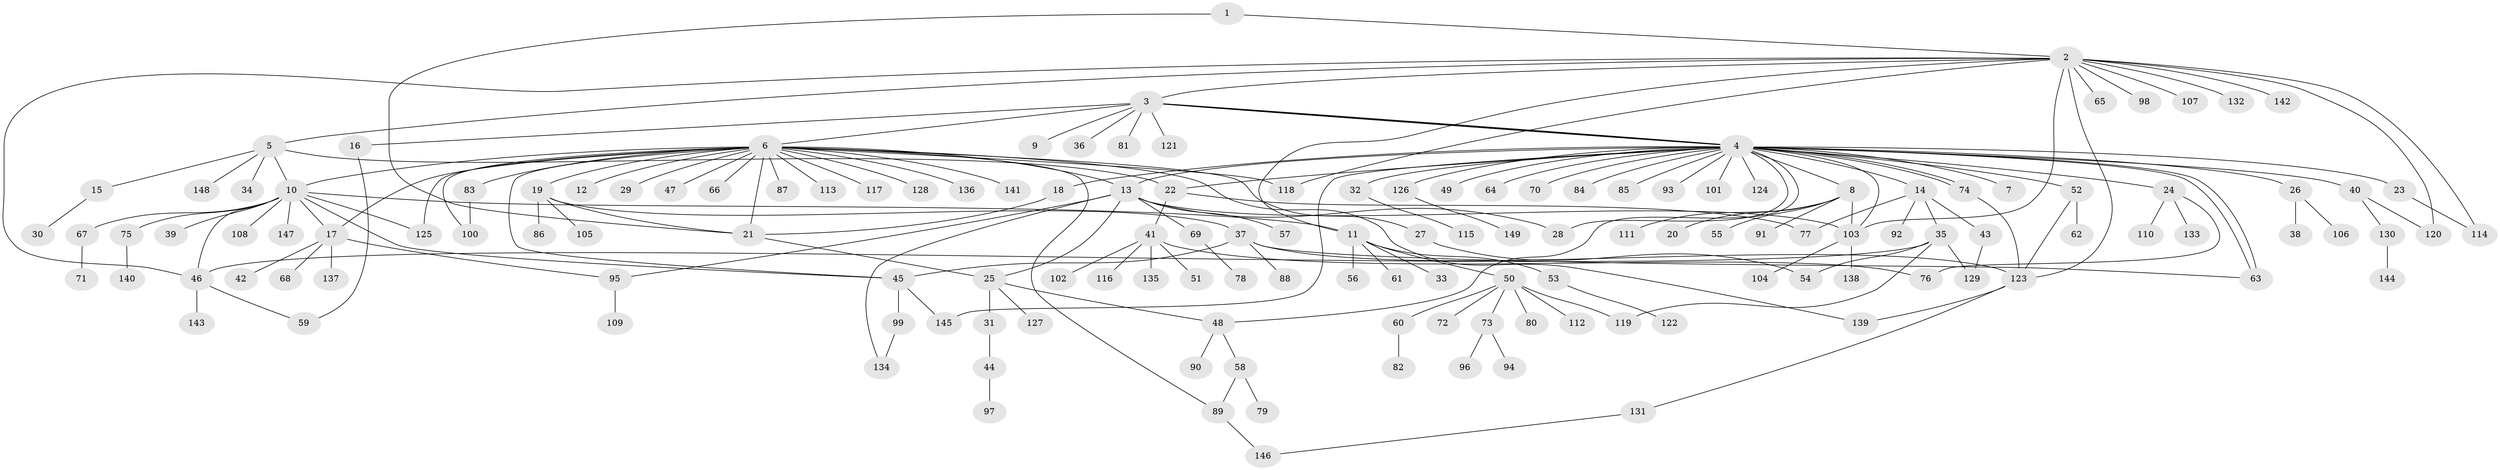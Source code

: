 // Generated by graph-tools (version 1.1) at 2025/47/03/09/25 04:47:26]
// undirected, 149 vertices, 191 edges
graph export_dot {
graph [start="1"]
  node [color=gray90,style=filled];
  1;
  2;
  3;
  4;
  5;
  6;
  7;
  8;
  9;
  10;
  11;
  12;
  13;
  14;
  15;
  16;
  17;
  18;
  19;
  20;
  21;
  22;
  23;
  24;
  25;
  26;
  27;
  28;
  29;
  30;
  31;
  32;
  33;
  34;
  35;
  36;
  37;
  38;
  39;
  40;
  41;
  42;
  43;
  44;
  45;
  46;
  47;
  48;
  49;
  50;
  51;
  52;
  53;
  54;
  55;
  56;
  57;
  58;
  59;
  60;
  61;
  62;
  63;
  64;
  65;
  66;
  67;
  68;
  69;
  70;
  71;
  72;
  73;
  74;
  75;
  76;
  77;
  78;
  79;
  80;
  81;
  82;
  83;
  84;
  85;
  86;
  87;
  88;
  89;
  90;
  91;
  92;
  93;
  94;
  95;
  96;
  97;
  98;
  99;
  100;
  101;
  102;
  103;
  104;
  105;
  106;
  107;
  108;
  109;
  110;
  111;
  112;
  113;
  114;
  115;
  116;
  117;
  118;
  119;
  120;
  121;
  122;
  123;
  124;
  125;
  126;
  127;
  128;
  129;
  130;
  131;
  132;
  133;
  134;
  135;
  136;
  137;
  138;
  139;
  140;
  141;
  142;
  143;
  144;
  145;
  146;
  147;
  148;
  149;
  1 -- 2;
  1 -- 21;
  2 -- 3;
  2 -- 5;
  2 -- 11;
  2 -- 46;
  2 -- 65;
  2 -- 98;
  2 -- 103;
  2 -- 107;
  2 -- 114;
  2 -- 118;
  2 -- 120;
  2 -- 123;
  2 -- 132;
  2 -- 142;
  3 -- 4;
  3 -- 4;
  3 -- 4;
  3 -- 6;
  3 -- 9;
  3 -- 16;
  3 -- 36;
  3 -- 81;
  3 -- 121;
  4 -- 7;
  4 -- 8;
  4 -- 13;
  4 -- 14;
  4 -- 18;
  4 -- 22;
  4 -- 23;
  4 -- 24;
  4 -- 26;
  4 -- 28;
  4 -- 32;
  4 -- 40;
  4 -- 48;
  4 -- 49;
  4 -- 52;
  4 -- 63;
  4 -- 63;
  4 -- 64;
  4 -- 70;
  4 -- 74;
  4 -- 74;
  4 -- 84;
  4 -- 85;
  4 -- 93;
  4 -- 101;
  4 -- 103;
  4 -- 124;
  4 -- 126;
  4 -- 145;
  5 -- 10;
  5 -- 15;
  5 -- 22;
  5 -- 34;
  5 -- 148;
  6 -- 10;
  6 -- 12;
  6 -- 13;
  6 -- 17;
  6 -- 19;
  6 -- 21;
  6 -- 27;
  6 -- 29;
  6 -- 45;
  6 -- 47;
  6 -- 66;
  6 -- 83;
  6 -- 87;
  6 -- 89;
  6 -- 100;
  6 -- 113;
  6 -- 117;
  6 -- 118;
  6 -- 125;
  6 -- 128;
  6 -- 136;
  6 -- 139;
  6 -- 141;
  8 -- 20;
  8 -- 55;
  8 -- 91;
  8 -- 103;
  8 -- 111;
  10 -- 11;
  10 -- 17;
  10 -- 39;
  10 -- 45;
  10 -- 46;
  10 -- 67;
  10 -- 75;
  10 -- 108;
  10 -- 125;
  10 -- 147;
  11 -- 33;
  11 -- 50;
  11 -- 53;
  11 -- 56;
  11 -- 61;
  13 -- 25;
  13 -- 28;
  13 -- 57;
  13 -- 69;
  13 -- 95;
  13 -- 103;
  13 -- 134;
  14 -- 35;
  14 -- 43;
  14 -- 77;
  14 -- 92;
  15 -- 30;
  16 -- 59;
  17 -- 42;
  17 -- 68;
  17 -- 95;
  17 -- 137;
  18 -- 21;
  19 -- 21;
  19 -- 37;
  19 -- 86;
  19 -- 105;
  21 -- 25;
  22 -- 41;
  22 -- 77;
  23 -- 114;
  24 -- 76;
  24 -- 110;
  24 -- 133;
  25 -- 31;
  25 -- 48;
  25 -- 127;
  26 -- 38;
  26 -- 106;
  27 -- 54;
  31 -- 44;
  32 -- 115;
  35 -- 46;
  35 -- 54;
  35 -- 119;
  35 -- 129;
  37 -- 45;
  37 -- 63;
  37 -- 88;
  37 -- 123;
  40 -- 120;
  40 -- 130;
  41 -- 51;
  41 -- 76;
  41 -- 102;
  41 -- 116;
  41 -- 135;
  43 -- 129;
  44 -- 97;
  45 -- 99;
  45 -- 145;
  46 -- 59;
  46 -- 143;
  48 -- 58;
  48 -- 90;
  50 -- 60;
  50 -- 72;
  50 -- 73;
  50 -- 80;
  50 -- 112;
  50 -- 119;
  52 -- 62;
  52 -- 123;
  53 -- 122;
  58 -- 79;
  58 -- 89;
  60 -- 82;
  67 -- 71;
  69 -- 78;
  73 -- 94;
  73 -- 96;
  74 -- 123;
  75 -- 140;
  83 -- 100;
  89 -- 146;
  95 -- 109;
  99 -- 134;
  103 -- 104;
  103 -- 138;
  123 -- 131;
  123 -- 139;
  126 -- 149;
  130 -- 144;
  131 -- 146;
}
